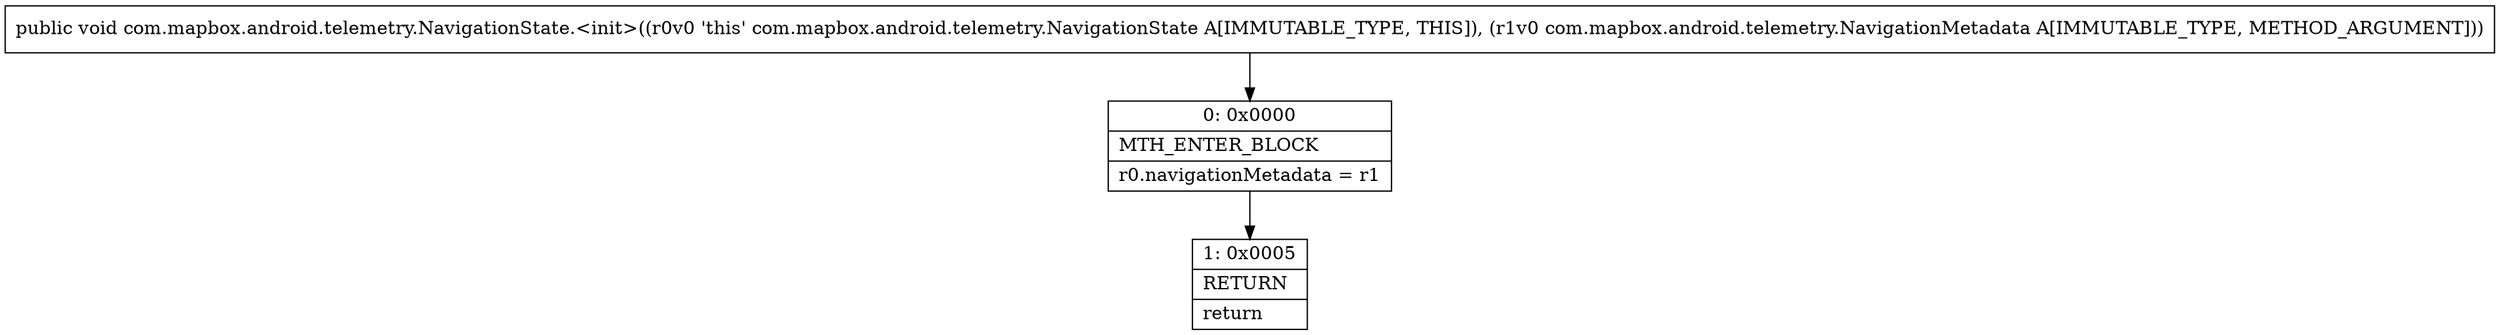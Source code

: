 digraph "CFG forcom.mapbox.android.telemetry.NavigationState.\<init\>(Lcom\/mapbox\/android\/telemetry\/NavigationMetadata;)V" {
Node_0 [shape=record,label="{0\:\ 0x0000|MTH_ENTER_BLOCK\l|r0.navigationMetadata = r1\l}"];
Node_1 [shape=record,label="{1\:\ 0x0005|RETURN\l|return\l}"];
MethodNode[shape=record,label="{public void com.mapbox.android.telemetry.NavigationState.\<init\>((r0v0 'this' com.mapbox.android.telemetry.NavigationState A[IMMUTABLE_TYPE, THIS]), (r1v0 com.mapbox.android.telemetry.NavigationMetadata A[IMMUTABLE_TYPE, METHOD_ARGUMENT])) }"];
MethodNode -> Node_0;
Node_0 -> Node_1;
}

